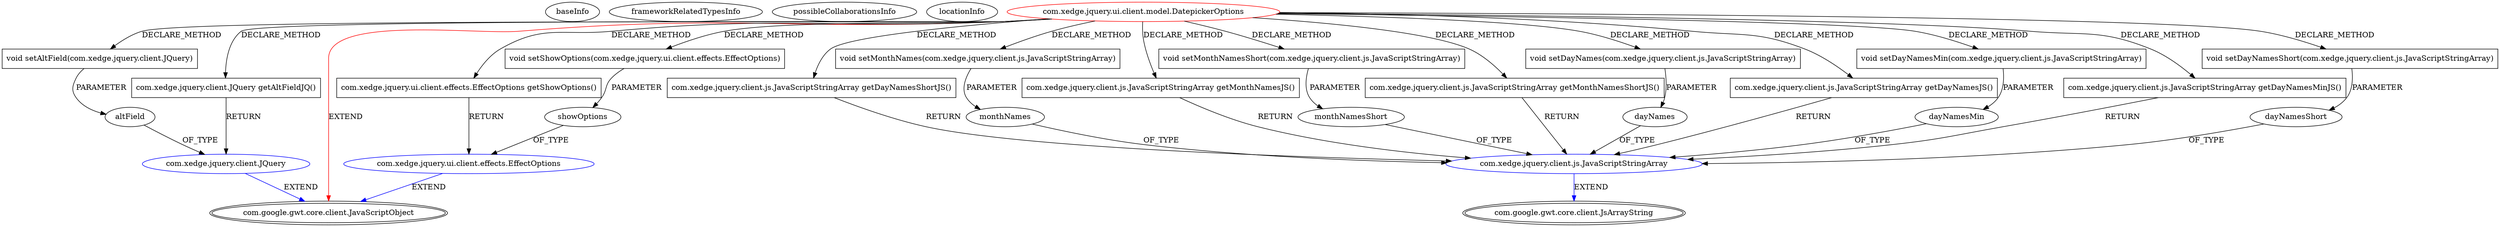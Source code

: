 digraph {
baseInfo[graphId=973,category="extension_graph",isAnonymous=false,possibleRelation=true]
frameworkRelatedTypesInfo[0="com.google.gwt.core.client.JavaScriptObject"]
possibleCollaborationsInfo[0="973~CLIENT_METHOD_DECLARATION-RETURN_TYPE-CLIENT_METHOD_DECLARATION-PARAMETER_DECLARATION-CLIENT_METHOD_DECLARATION-RETURN_TYPE-CLIENT_METHOD_DECLARATION-PARAMETER_DECLARATION-CLIENT_METHOD_DECLARATION-RETURN_TYPE-CLIENT_METHOD_DECLARATION-PARAMETER_DECLARATION-CLIENT_METHOD_DECLARATION-RETURN_TYPE-CLIENT_METHOD_DECLARATION-PARAMETER_DECLARATION-CLIENT_METHOD_DECLARATION-RETURN_TYPE-CLIENT_METHOD_DECLARATION-PARAMETER_DECLARATION-~com.google.gwt.core.client.JavaScriptObject ~com.google.gwt.core.client.JsArrayString ~false~false",1="973~CLIENT_METHOD_DECLARATION-RETURN_TYPE-CLIENT_METHOD_DECLARATION-PARAMETER_DECLARATION-~com.google.gwt.core.client.JavaScriptObject ~com.google.gwt.core.client.JavaScriptObject ~false~false"]
locationInfo[projectName="brychcy-gwt-jquery",filePath="/brychcy-gwt-jquery/gwt-jquery-master/src/com/xedge/jquery/ui/client/model/DatepickerOptions.java",contextSignature="DatepickerOptions",graphId="973"]
0[label="com.xedge.jquery.ui.client.model.DatepickerOptions",vertexType="ROOT_CLIENT_CLASS_DECLARATION",isFrameworkType=false,color=red]
1[label="com.google.gwt.core.client.JavaScriptObject",vertexType="FRAMEWORK_CLASS_TYPE",isFrameworkType=true,peripheries=2]
7[label="void setAltField(com.xedge.jquery.client.JQuery)",vertexType="CLIENT_METHOD_DECLARATION",isFrameworkType=false,shape=box]
8[label="altField",vertexType="PARAMETER_DECLARATION",isFrameworkType=false]
9[label="com.xedge.jquery.client.JQuery",vertexType="REFERENCE_CLIENT_CLASS_DECLARATION",isFrameworkType=false,color=blue]
11[label="com.xedge.jquery.client.JQuery getAltFieldJQ()",vertexType="CLIENT_METHOD_DECLARATION",isFrameworkType=false,shape=box]
45[label="void setDayNames(com.xedge.jquery.client.js.JavaScriptStringArray)",vertexType="CLIENT_METHOD_DECLARATION",isFrameworkType=false,shape=box]
46[label="dayNames",vertexType="PARAMETER_DECLARATION",isFrameworkType=false]
47[label="com.xedge.jquery.client.js.JavaScriptStringArray",vertexType="REFERENCE_CLIENT_CLASS_DECLARATION",isFrameworkType=false,color=blue]
48[label="com.google.gwt.core.client.JsArrayString",vertexType="FRAMEWORK_CLASS_TYPE",isFrameworkType=true,peripheries=2]
50[label="com.xedge.jquery.client.js.JavaScriptStringArray getDayNamesJS()",vertexType="CLIENT_METHOD_DECLARATION",isFrameworkType=false,shape=box]
54[label="void setDayNamesMin(com.xedge.jquery.client.js.JavaScriptStringArray)",vertexType="CLIENT_METHOD_DECLARATION",isFrameworkType=false,shape=box]
55[label="dayNamesMin",vertexType="PARAMETER_DECLARATION",isFrameworkType=false]
58[label="com.xedge.jquery.client.js.JavaScriptStringArray getDayNamesMinJS()",vertexType="CLIENT_METHOD_DECLARATION",isFrameworkType=false,shape=box]
62[label="void setDayNamesShort(com.xedge.jquery.client.js.JavaScriptStringArray)",vertexType="CLIENT_METHOD_DECLARATION",isFrameworkType=false,shape=box]
63[label="dayNamesShort",vertexType="PARAMETER_DECLARATION",isFrameworkType=false]
66[label="com.xedge.jquery.client.js.JavaScriptStringArray getDayNamesShortJS()",vertexType="CLIENT_METHOD_DECLARATION",isFrameworkType=false,shape=box]
119[label="void setMonthNames(com.xedge.jquery.client.js.JavaScriptStringArray)",vertexType="CLIENT_METHOD_DECLARATION",isFrameworkType=false,shape=box]
120[label="monthNames",vertexType="PARAMETER_DECLARATION",isFrameworkType=false]
123[label="com.xedge.jquery.client.js.JavaScriptStringArray getMonthNamesJS()",vertexType="CLIENT_METHOD_DECLARATION",isFrameworkType=false,shape=box]
127[label="void setMonthNamesShort(com.xedge.jquery.client.js.JavaScriptStringArray)",vertexType="CLIENT_METHOD_DECLARATION",isFrameworkType=false,shape=box]
128[label="monthNamesShort",vertexType="PARAMETER_DECLARATION",isFrameworkType=false]
131[label="com.xedge.jquery.client.js.JavaScriptStringArray getMonthNamesShortJS()",vertexType="CLIENT_METHOD_DECLARATION",isFrameworkType=false,shape=box]
162[label="void setShowOptions(com.xedge.jquery.ui.client.effects.EffectOptions)",vertexType="CLIENT_METHOD_DECLARATION",isFrameworkType=false,shape=box]
163[label="showOptions",vertexType="PARAMETER_DECLARATION",isFrameworkType=false]
164[label="com.xedge.jquery.ui.client.effects.EffectOptions",vertexType="REFERENCE_CLIENT_CLASS_DECLARATION",isFrameworkType=false,color=blue]
166[label="com.xedge.jquery.ui.client.effects.EffectOptions getShowOptions()",vertexType="CLIENT_METHOD_DECLARATION",isFrameworkType=false,shape=box]
0->1[label="EXTEND",color=red]
0->7[label="DECLARE_METHOD"]
9->1[label="EXTEND",color=blue]
8->9[label="OF_TYPE"]
7->8[label="PARAMETER"]
0->11[label="DECLARE_METHOD"]
11->9[label="RETURN"]
0->45[label="DECLARE_METHOD"]
47->48[label="EXTEND",color=blue]
46->47[label="OF_TYPE"]
45->46[label="PARAMETER"]
0->50[label="DECLARE_METHOD"]
50->47[label="RETURN"]
0->54[label="DECLARE_METHOD"]
55->47[label="OF_TYPE"]
54->55[label="PARAMETER"]
0->58[label="DECLARE_METHOD"]
58->47[label="RETURN"]
0->62[label="DECLARE_METHOD"]
63->47[label="OF_TYPE"]
62->63[label="PARAMETER"]
0->66[label="DECLARE_METHOD"]
66->47[label="RETURN"]
0->119[label="DECLARE_METHOD"]
120->47[label="OF_TYPE"]
119->120[label="PARAMETER"]
0->123[label="DECLARE_METHOD"]
123->47[label="RETURN"]
0->127[label="DECLARE_METHOD"]
128->47[label="OF_TYPE"]
127->128[label="PARAMETER"]
0->131[label="DECLARE_METHOD"]
131->47[label="RETURN"]
0->162[label="DECLARE_METHOD"]
164->1[label="EXTEND",color=blue]
163->164[label="OF_TYPE"]
162->163[label="PARAMETER"]
0->166[label="DECLARE_METHOD"]
166->164[label="RETURN"]
}
